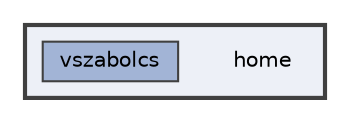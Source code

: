 digraph "/home"
{
 // LATEX_PDF_SIZE
  bgcolor="transparent";
  edge [fontname=Helvetica,fontsize=10,labelfontname=Helvetica,labelfontsize=10];
  node [fontname=Helvetica,fontsize=10,shape=box,height=0.2,width=0.4];
  compound=true
  subgraph clusterdir_43e0a1f539e00dcfa1a6bc4d4fee4fc2 {
    graph [ bgcolor="#edf0f7", pencolor="grey25", label="", fontname=Helvetica,fontsize=10 style="filled,bold", URL="dir_43e0a1f539e00dcfa1a6bc4d4fee4fc2.html",tooltip=""]
    dir_43e0a1f539e00dcfa1a6bc4d4fee4fc2 [shape=plaintext, label="home"];
  dir_8bb0dd7b01e2a6b9a5fb334dd3e5846c [label="vszabolcs", fillcolor="#a2b4d6", color="grey25", style="filled", URL="dir_8bb0dd7b01e2a6b9a5fb334dd3e5846c.html",tooltip=""];
  }
}
